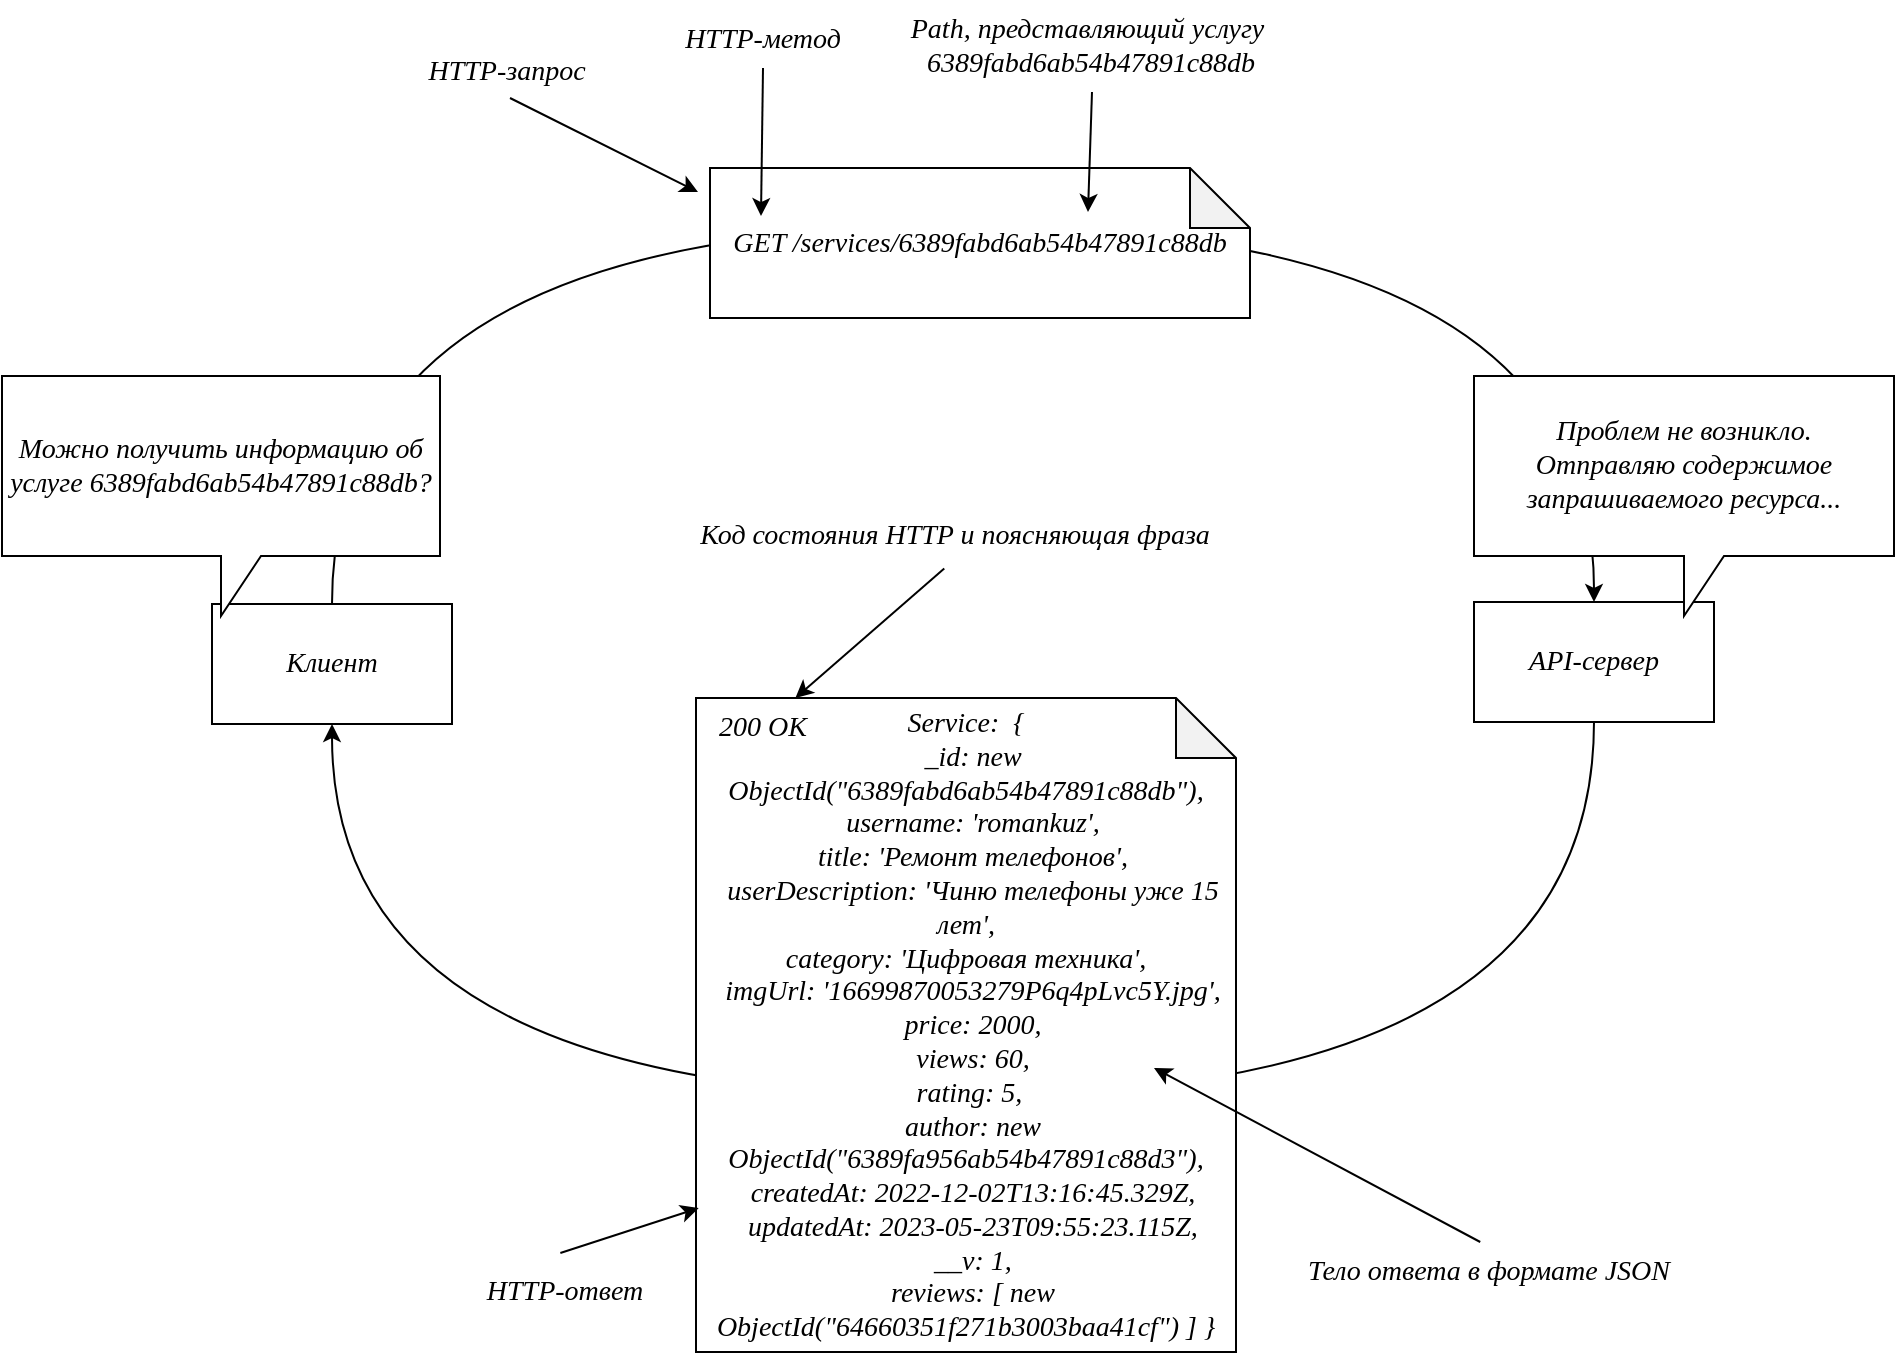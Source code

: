 <mxfile version="21.3.2" type="github">
  <diagram name="Страница 1" id="OEq_fK_gDckMK1iQfVcr">
    <mxGraphModel dx="1595" dy="806" grid="0" gridSize="10" guides="1" tooltips="1" connect="1" arrows="1" fold="1" page="1" pageScale="1" pageWidth="1169" pageHeight="827" math="0" shadow="0">
      <root>
        <mxCell id="0" />
        <mxCell id="1" parent="0" />
        <mxCell id="K-uSzFAWOv2Kq7Vh8tpK-1" value="" style="endArrow=none;html=1;rounded=0;fontFamily=GOST type A Regular;fontSource=https%3A%2F%2Fwebfonts.pro%2Flight-fonts%2F123-gost_type_a.html;edgeStyle=orthogonalEdgeStyle;curved=1;exitX=0.5;exitY=1;exitDx=0;exitDy=0;entryX=0.5;entryY=1;entryDx=0;entryDy=0;startArrow=classic;startFill=1;fontStyle=2;fontSize=14;" parent="1" source="K-uSzFAWOv2Kq7Vh8tpK-4" target="K-uSzFAWOv2Kq7Vh8tpK-5" edge="1">
          <mxGeometry width="50" height="50" relative="1" as="geometry">
            <mxPoint x="294" y="585" as="sourcePoint" />
            <mxPoint x="344" y="535" as="targetPoint" />
            <Array as="points">
              <mxPoint x="272" y="631" />
              <mxPoint x="903" y="631" />
            </Array>
          </mxGeometry>
        </mxCell>
        <mxCell id="K-uSzFAWOv2Kq7Vh8tpK-2" value="" style="endArrow=none;html=1;rounded=0;fontFamily=GOST type A Regular;fontSource=https%3A%2F%2Fwebfonts.pro%2Flight-fonts%2F123-gost_type_a.html;edgeStyle=orthogonalEdgeStyle;curved=1;exitX=0.5;exitY=0;exitDx=0;exitDy=0;entryX=0.5;entryY=0;entryDx=0;entryDy=0;startArrow=classic;startFill=1;fontStyle=2;fontSize=14;" parent="1" source="K-uSzFAWOv2Kq7Vh8tpK-5" target="K-uSzFAWOv2Kq7Vh8tpK-4" edge="1">
          <mxGeometry width="50" height="50" relative="1" as="geometry">
            <mxPoint x="282" y="455" as="sourcePoint" />
            <mxPoint x="464" y="632" as="targetPoint" />
            <Array as="points">
              <mxPoint x="903" y="196" />
              <mxPoint x="272" y="196" />
            </Array>
          </mxGeometry>
        </mxCell>
        <mxCell id="K-uSzFAWOv2Kq7Vh8tpK-3" value="&lt;div style=&quot;font-size: 14px;&quot;&gt;Service:&amp;nbsp; {&lt;/div&gt;&lt;div style=&quot;font-size: 14px;&quot;&gt;&amp;nbsp; _id: new ObjectId(&quot;6389fabd6ab54b47891c88db&quot;),&lt;/div&gt;&lt;div style=&quot;font-size: 14px;&quot;&gt;&amp;nbsp; username: &#39;romankuz&#39;,&lt;/div&gt;&lt;div style=&quot;font-size: 14px;&quot;&gt;&amp;nbsp; title: &#39;Ремонт телефонов&#39;,&lt;/div&gt;&lt;div style=&quot;font-size: 14px;&quot;&gt;&amp;nbsp; userDescription: &#39;Чиню телефоны уже 15 лет&#39;,&lt;/div&gt;&lt;div style=&quot;font-size: 14px;&quot;&gt;category: &#39;Цифровая техника&#39;,&lt;br style=&quot;font-size: 14px;&quot;&gt;&lt;/div&gt;&lt;div style=&quot;font-size: 14px;&quot;&gt;&amp;nbsp; imgUrl: &#39;16699870053279P6q4pLvc5Y.jpg&#39;,&lt;/div&gt;&lt;div style=&quot;font-size: 14px;&quot;&gt;&amp;nbsp; price: 2000,&lt;/div&gt;&lt;div style=&quot;font-size: 14px;&quot;&gt;&amp;nbsp; views: 60,&lt;/div&gt;&lt;div style=&quot;font-size: 14px;&quot;&gt;&amp;nbsp;rating: 5,&lt;br style=&quot;font-size: 14px;&quot;&gt;&lt;/div&gt;&lt;div style=&quot;font-size: 14px;&quot;&gt;&amp;nbsp; author: new ObjectId(&quot;6389fa956ab54b47891c88d3&quot;),&lt;/div&gt;&lt;div style=&quot;font-size: 14px;&quot;&gt;&amp;nbsp; createdAt: 2022-12-02T13:16:45.329Z,&lt;/div&gt;&lt;div style=&quot;font-size: 14px;&quot;&gt;&amp;nbsp; updatedAt: 2023-05-23T09:55:23.115Z,&lt;/div&gt;&lt;div style=&quot;font-size: 14px;&quot;&gt;&amp;nbsp; __v: 1,&lt;/div&gt;&lt;div style=&quot;font-size: 14px;&quot;&gt;&amp;nbsp; reviews: [ new ObjectId(&quot;64660351f271b3003baa41cf&quot;) ]&amp;nbsp;&lt;span style=&quot;background-color: initial; font-size: 14px;&quot;&gt;}&lt;/span&gt;&lt;/div&gt;" style="shape=note;whiteSpace=wrap;html=1;backgroundOutline=1;darkOpacity=0.05;fontFamily=GOST type A Regular;fontSource=https%3A%2F%2Fwebfonts.pro%2Flight-fonts%2F123-gost_type_a.html;fontStyle=2;fontSize=14;" parent="1" vertex="1">
          <mxGeometry x="454" y="432" width="270" height="327" as="geometry" />
        </mxCell>
        <mxCell id="K-uSzFAWOv2Kq7Vh8tpK-4" value="Клиент" style="rounded=0;whiteSpace=wrap;html=1;fontFamily=GOST type A Regular;fontSource=https%3A%2F%2Fwebfonts.pro%2Flight-fonts%2F123-gost_type_a.html;fontStyle=2;fontSize=14;" parent="1" vertex="1">
          <mxGeometry x="212" y="385" width="120" height="60" as="geometry" />
        </mxCell>
        <mxCell id="K-uSzFAWOv2Kq7Vh8tpK-5" value="API-сервер" style="rounded=0;whiteSpace=wrap;html=1;fontFamily=GOST type A Regular;fontSource=https%3A%2F%2Fwebfonts.pro%2Flight-fonts%2F123-gost_type_a.html;fontStyle=2;fontSize=14;" parent="1" vertex="1">
          <mxGeometry x="843" y="384" width="120" height="60" as="geometry" />
        </mxCell>
        <mxCell id="K-uSzFAWOv2Kq7Vh8tpK-6" value="Можно получить информацию об услуге&amp;nbsp;6389fabd6ab54b47891c88db?" style="shape=callout;whiteSpace=wrap;html=1;perimeter=calloutPerimeter;fontFamily=GOST type A Regular;fontSource=https%3A%2F%2Fwebfonts.pro%2Flight-fonts%2F123-gost_type_a.html;fontStyle=2;fontSize=14;" parent="1" vertex="1">
          <mxGeometry x="107" y="271" width="219" height="120" as="geometry" />
        </mxCell>
        <mxCell id="K-uSzFAWOv2Kq7Vh8tpK-7" value="Проблем не возникло.&lt;br style=&quot;font-size: 14px;&quot;&gt;Отправляю содержимое запрашиваемого ресурса..." style="shape=callout;whiteSpace=wrap;html=1;perimeter=calloutPerimeter;fontFamily=GOST type A Regular;fontSource=https%3A%2F%2Fwebfonts.pro%2Flight-fonts%2F123-gost_type_a.html;fontStyle=2;fontSize=14;" parent="1" vertex="1">
          <mxGeometry x="843" y="271" width="210" height="120" as="geometry" />
        </mxCell>
        <mxCell id="K-uSzFAWOv2Kq7Vh8tpK-8" value="200 OK" style="text;html=1;align=center;verticalAlign=middle;resizable=0;points=[];autosize=1;strokeColor=none;fillColor=none;fontFamily=GOST type A Regular;fontSource=https%3A%2F%2Fwebfonts.pro%2Flight-fonts%2F123-gost_type_a.html;fontStyle=2;fontSize=14;" parent="1" vertex="1">
          <mxGeometry x="456" y="432" width="62" height="29" as="geometry" />
        </mxCell>
        <mxCell id="K-uSzFAWOv2Kq7Vh8tpK-9" value="GET /services/6389fabd6ab54b47891c88db" style="shape=note;whiteSpace=wrap;html=1;backgroundOutline=1;darkOpacity=0.05;fontFamily=GOST type A Regular;fontSource=https%3A%2F%2Fwebfonts.pro%2Flight-fonts%2F123-gost_type_a.html;fontStyle=2;fontSize=14;" parent="1" vertex="1">
          <mxGeometry x="461" y="167" width="270" height="75" as="geometry" />
        </mxCell>
        <mxCell id="K-uSzFAWOv2Kq7Vh8tpK-10" value="" style="endArrow=classic;html=1;rounded=0;fontFamily=GOST type A Regular;fontSource=https%3A%2F%2Fwebfonts.pro%2Flight-fonts%2F123-gost_type_a.html;fontStyle=2;fontSize=14;" parent="1" edge="1">
          <mxGeometry width="50" height="50" relative="1" as="geometry">
            <mxPoint x="361" y="132" as="sourcePoint" />
            <mxPoint x="455" y="179" as="targetPoint" />
          </mxGeometry>
        </mxCell>
        <mxCell id="K-uSzFAWOv2Kq7Vh8tpK-11" value="HTTP-запрос" style="text;html=1;align=center;verticalAlign=middle;resizable=0;points=[];autosize=1;strokeColor=none;fillColor=none;fontFamily=GOST type A Regular;fontStyle=2;fontSource=https%3A%2F%2Fwebfonts.pro%2Flight-fonts%2F123-gost_type_a.html;fontSize=14;" parent="1" vertex="1">
          <mxGeometry x="310" y="104" width="97" height="29" as="geometry" />
        </mxCell>
        <mxCell id="K-uSzFAWOv2Kq7Vh8tpK-12" value="HTTP-метод" style="text;html=1;align=center;verticalAlign=middle;resizable=0;points=[];autosize=1;strokeColor=none;fillColor=none;fontFamily=GOST type A Regular;fontStyle=2;fontSource=https%3A%2F%2Fwebfonts.pro%2Flight-fonts%2F123-gost_type_a.html;fontSize=14;" parent="1" vertex="1">
          <mxGeometry x="439" y="88" width="96" height="29" as="geometry" />
        </mxCell>
        <mxCell id="K-uSzFAWOv2Kq7Vh8tpK-13" value="Path, представляющий услугу&amp;nbsp;&lt;br style=&quot;font-size: 14px;&quot;&gt;&lt;span style=&quot;font-size: 14px;&quot;&gt;6389fabd6ab54b47891c88db&lt;/span&gt;" style="text;html=1;align=center;verticalAlign=middle;resizable=0;points=[];autosize=1;strokeColor=none;fillColor=none;fontFamily=GOST type A Regular;fontStyle=2;fontSource=https%3A%2F%2Fwebfonts.pro%2Flight-fonts%2F123-gost_type_a.html;fontSize=14;" parent="1" vertex="1">
          <mxGeometry x="552" y="83" width="198" height="46" as="geometry" />
        </mxCell>
        <mxCell id="K-uSzFAWOv2Kq7Vh8tpK-14" value="HTTP-ответ" style="text;html=1;align=center;verticalAlign=middle;resizable=0;points=[];autosize=1;strokeColor=none;fillColor=none;fontFamily=GOST type A Regular;fontStyle=2;fontSource=https%3A%2F%2Fwebfonts.pro%2Flight-fonts%2F123-gost_type_a.html;fontSize=14;" parent="1" vertex="1">
          <mxGeometry x="340" y="714" width="96" height="29" as="geometry" />
        </mxCell>
        <mxCell id="K-uSzFAWOv2Kq7Vh8tpK-15" value="Тело ответа в формате JSON" style="text;html=1;align=center;verticalAlign=middle;resizable=0;points=[];autosize=1;strokeColor=none;fillColor=none;fontFamily=GOST type A Regular;fontStyle=2;fontSource=https%3A%2F%2Fwebfonts.pro%2Flight-fonts%2F123-gost_type_a.html;fontSize=14;" parent="1" vertex="1">
          <mxGeometry x="750" y="704" width="199" height="29" as="geometry" />
        </mxCell>
        <mxCell id="K-uSzFAWOv2Kq7Vh8tpK-16" value="Код состояния HTTP и поясняющая фраза" style="text;html=1;align=center;verticalAlign=middle;resizable=0;points=[];autosize=1;strokeColor=none;fillColor=none;fontFamily=GOST type A Regular;fontStyle=2;fontSource=https%3A%2F%2Fwebfonts.pro%2Flight-fonts%2F123-gost_type_a.html;fontSize=14;" parent="1" vertex="1">
          <mxGeometry x="446" y="336" width="273" height="29" as="geometry" />
        </mxCell>
        <mxCell id="K-uSzFAWOv2Kq7Vh8tpK-20" value="" style="endArrow=classic;html=1;rounded=0;fontFamily=GOST type A Regular;fontSource=https%3A%2F%2Fwebfonts.pro%2Flight-fonts%2F123-gost_type_a.html;exitX=0.481;exitY=-0.154;exitDx=0;exitDy=0;exitPerimeter=0;entryX=0.005;entryY=0.78;entryDx=0;entryDy=0;entryPerimeter=0;fontStyle=2;fontSize=14;" parent="1" source="K-uSzFAWOv2Kq7Vh8tpK-14" target="K-uSzFAWOv2Kq7Vh8tpK-3" edge="1">
          <mxGeometry width="50" height="50" relative="1" as="geometry">
            <mxPoint x="432.508" y="703" as="sourcePoint" />
            <mxPoint x="442" y="688" as="targetPoint" />
          </mxGeometry>
        </mxCell>
        <mxCell id="K-uSzFAWOv2Kq7Vh8tpK-21" value="" style="endArrow=classic;html=1;rounded=0;fontFamily=GOST type A Regular;fontSource=https%3A%2F%2Fwebfonts.pro%2Flight-fonts%2F123-gost_type_a.html;exitX=0.484;exitY=1.077;exitDx=0;exitDy=0;exitPerimeter=0;fontStyle=2;fontSize=14;" parent="1" source="K-uSzFAWOv2Kq7Vh8tpK-16" edge="1" target="K-uSzFAWOv2Kq7Vh8tpK-8">
          <mxGeometry width="50" height="50" relative="1" as="geometry">
            <mxPoint x="478.021" y="457.999" as="sourcePoint" />
            <mxPoint x="477.5" y="516.22" as="targetPoint" />
          </mxGeometry>
        </mxCell>
        <mxCell id="E9q5LAADmK87u5Hy1bQb-2" value="" style="endArrow=classic;html=1;rounded=0;exitX=0.483;exitY=0;exitDx=0;exitDy=0;exitPerimeter=0;" edge="1" parent="1" source="K-uSzFAWOv2Kq7Vh8tpK-15">
          <mxGeometry width="50" height="50" relative="1" as="geometry">
            <mxPoint x="633" y="667" as="sourcePoint" />
            <mxPoint x="683" y="617" as="targetPoint" />
          </mxGeometry>
        </mxCell>
        <mxCell id="E9q5LAADmK87u5Hy1bQb-3" value="" style="endArrow=classic;html=1;rounded=0;fontFamily=GOST type A Regular;fontSource=https%3A%2F%2Fwebfonts.pro%2Flight-fonts%2F123-gost_type_a.html;fontStyle=2;fontSize=14;" edge="1" parent="1">
          <mxGeometry width="50" height="50" relative="1" as="geometry">
            <mxPoint x="652" y="129" as="sourcePoint" />
            <mxPoint x="650" y="189" as="targetPoint" />
          </mxGeometry>
        </mxCell>
        <mxCell id="E9q5LAADmK87u5Hy1bQb-4" value="" style="endArrow=classic;html=1;rounded=0;fontFamily=GOST type A Regular;fontSource=https%3A%2F%2Fwebfonts.pro%2Flight-fonts%2F123-gost_type_a.html;exitX=0.497;exitY=1.025;exitDx=0;exitDy=0;exitPerimeter=0;fontStyle=2;fontSize=14;" edge="1" parent="1">
          <mxGeometry width="50" height="50" relative="1" as="geometry">
            <mxPoint x="487.5" y="117" as="sourcePoint" />
            <mxPoint x="486.5" y="191" as="targetPoint" />
          </mxGeometry>
        </mxCell>
      </root>
    </mxGraphModel>
  </diagram>
</mxfile>
